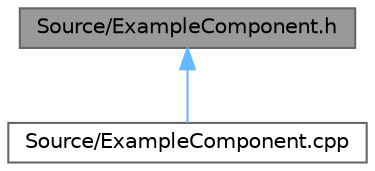 digraph "Source/ExampleComponent.h"
{
 // LATEX_PDF_SIZE
  bgcolor="transparent";
  edge [fontname=Helvetica,fontsize=10,labelfontname=Helvetica,labelfontsize=10];
  node [fontname=Helvetica,fontsize=10,shape=box,height=0.2,width=0.4];
  Node1 [id="Node000001",label="Source/ExampleComponent.h",height=0.2,width=0.4,color="gray40", fillcolor="grey60", style="filled", fontcolor="black",tooltip="DESCRIPTION HERE."];
  Node1 -> Node2 [id="edge1_Node000001_Node000002",dir="back",color="steelblue1",style="solid",tooltip=" "];
  Node2 [id="Node000002",label="Source/ExampleComponent.cpp",height=0.2,width=0.4,color="grey40", fillcolor="white", style="filled",URL="$d5/d4f/ExampleComponent_8cpp.html",tooltip="DESCRIPTION HERE."];
}

